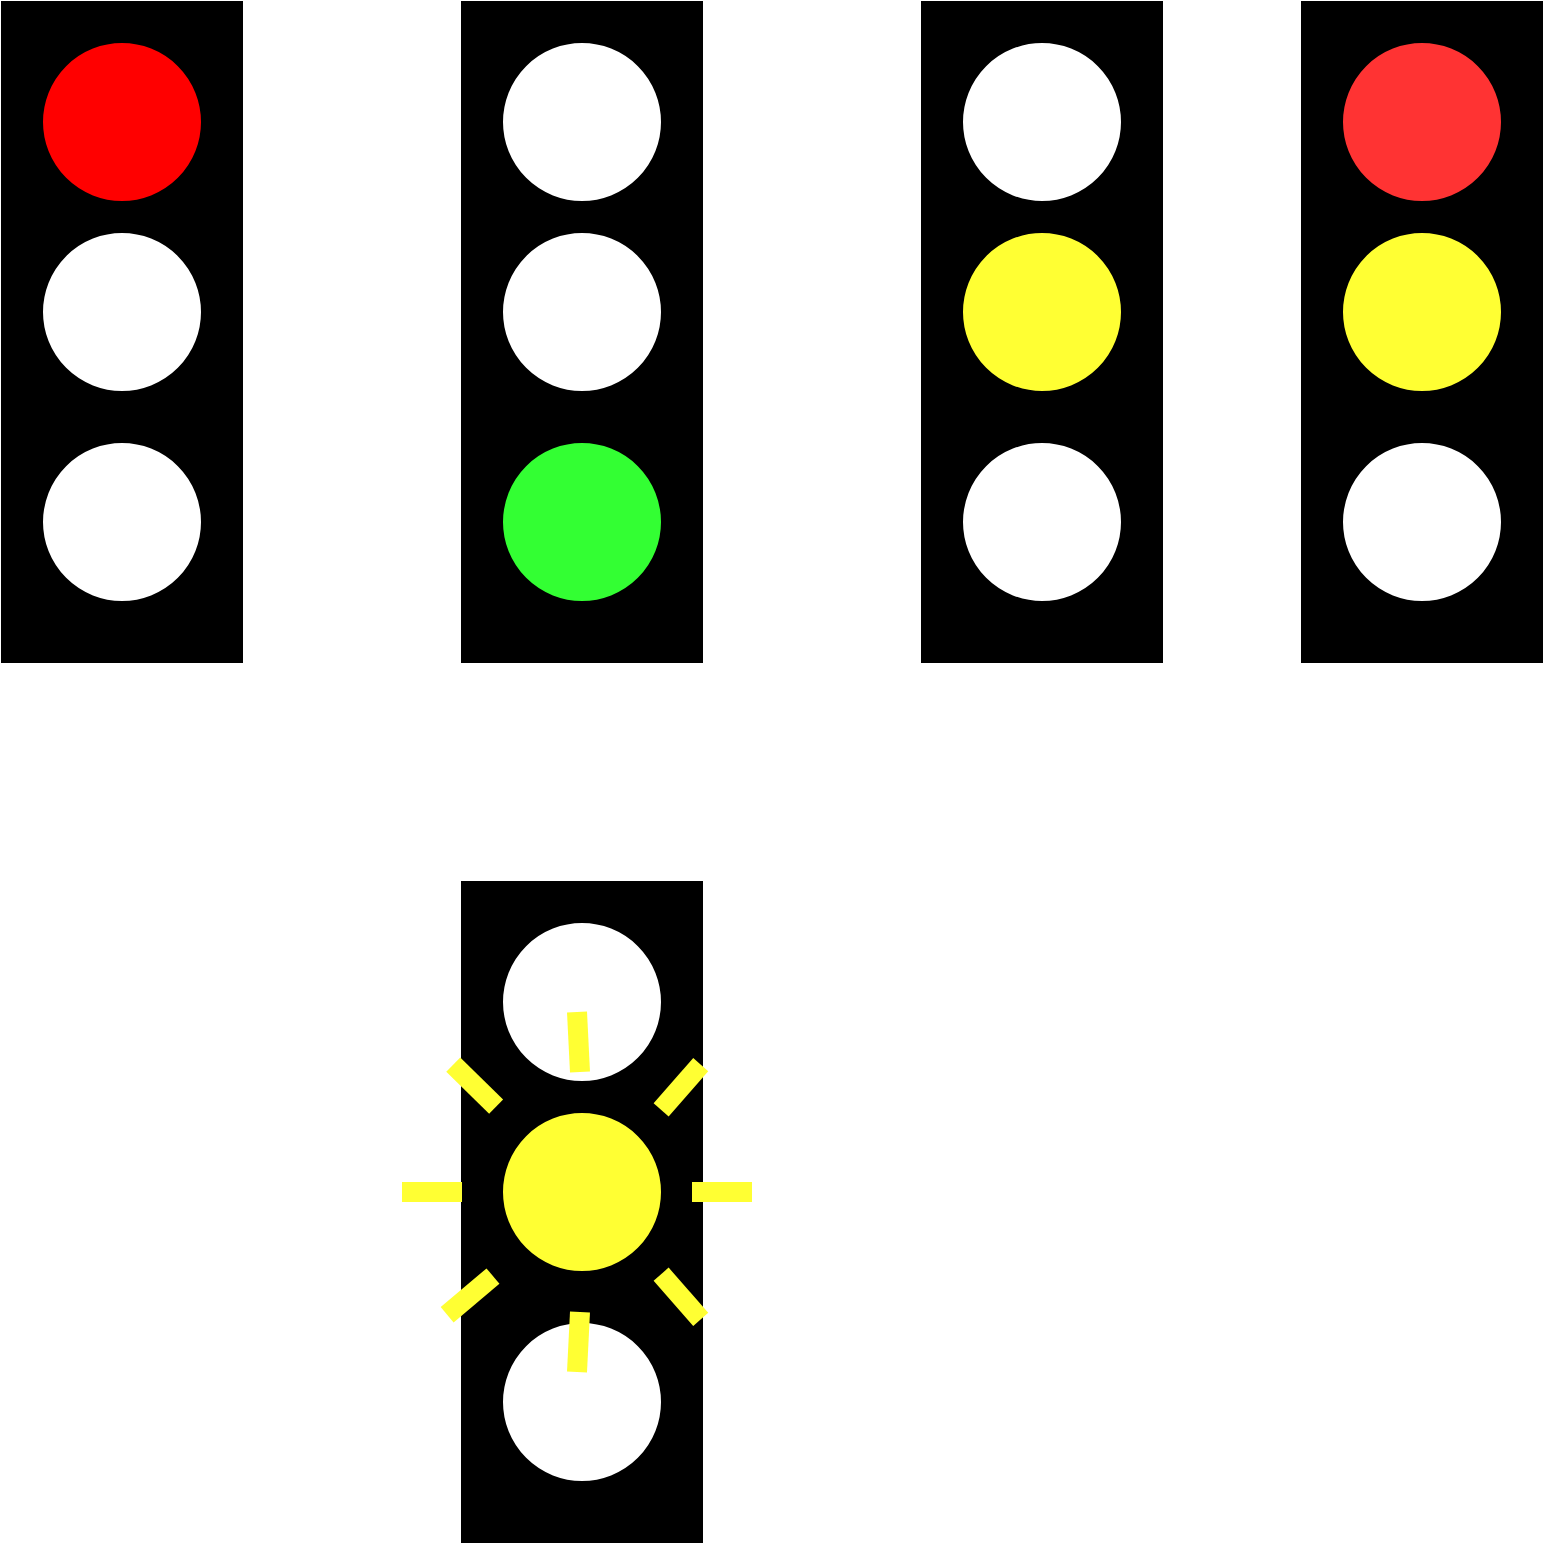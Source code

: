 <mxfile version="16.5.1" type="device"><diagram id="faycCg3gzmE_fGe9RiQ0" name="1 oldal"><mxGraphModel dx="1102" dy="1025" grid="1" gridSize="10" guides="1" tooltips="1" connect="1" arrows="1" fold="1" page="1" pageScale="1" pageWidth="1169" pageHeight="827" math="0" shadow="0"><root><mxCell id="0"/><mxCell id="1" parent="0"/><mxCell id="MLQy17mp2EPFSCvyL4nS-25" value="" style="group" vertex="1" connectable="0" parent="1"><mxGeometry x="400" y="610" width="135" height="330" as="geometry"/></mxCell><mxCell id="MLQy17mp2EPFSCvyL4nS-26" value="" style="rounded=0;whiteSpace=wrap;html=1;fillColor=#000000;" vertex="1" parent="MLQy17mp2EPFSCvyL4nS-25"><mxGeometry width="120" height="330" as="geometry"/></mxCell><mxCell id="MLQy17mp2EPFSCvyL4nS-27" value="" style="ellipse;whiteSpace=wrap;html=1;fillColor=#FFFFFF;" vertex="1" parent="MLQy17mp2EPFSCvyL4nS-25"><mxGeometry x="20" y="20" width="80" height="80" as="geometry"/></mxCell><mxCell id="MLQy17mp2EPFSCvyL4nS-28" value="" style="ellipse;whiteSpace=wrap;html=1;fillColor=#FFFF33;" vertex="1" parent="MLQy17mp2EPFSCvyL4nS-25"><mxGeometry x="20" y="115" width="80" height="80" as="geometry"/></mxCell><mxCell id="MLQy17mp2EPFSCvyL4nS-29" value="" style="ellipse;whiteSpace=wrap;html=1;" vertex="1" parent="MLQy17mp2EPFSCvyL4nS-25"><mxGeometry x="20" y="220" width="80" height="80" as="geometry"/></mxCell><mxCell id="MLQy17mp2EPFSCvyL4nS-32" value="" style="ellipse;whiteSpace=wrap;html=1;fillColor=none;strokeColor=none;" vertex="1" parent="1"><mxGeometry x="370" y="675" width="175" height="180" as="geometry"/></mxCell><mxCell id="MLQy17mp2EPFSCvyL4nS-33" value="" style="endArrow=none;html=1;rounded=0;entryX=0.5;entryY=1;entryDx=0;entryDy=0;dashed=1;strokeWidth=10;strokeColor=#FFFF33;exitX=0.5;exitY=1;exitDx=0;exitDy=0;" edge="1" parent="1" source="MLQy17mp2EPFSCvyL4nS-32" target="MLQy17mp2EPFSCvyL4nS-28"><mxGeometry width="50" height="50" relative="1" as="geometry"><mxPoint x="405.075" y="836.38" as="sourcePoint"/><mxPoint x="441.716" y="803.284" as="targetPoint"/></mxGeometry></mxCell><mxCell id="MLQy17mp2EPFSCvyL4nS-37" value="" style="endArrow=none;html=1;rounded=0;entryX=1;entryY=0.5;entryDx=0;entryDy=0;dashed=1;strokeWidth=10;strokeColor=#FFFF33;exitX=1;exitY=0.5;exitDx=0;exitDy=0;" edge="1" parent="1" source="MLQy17mp2EPFSCvyL4nS-32" target="MLQy17mp2EPFSCvyL4nS-28"><mxGeometry width="50" height="50" relative="1" as="geometry"><mxPoint x="359.245" y="711.23" as="sourcePoint"/><mxPoint x="498.284" y="746.716" as="targetPoint"/></mxGeometry></mxCell><mxCell id="MLQy17mp2EPFSCvyL4nS-38" value="" style="endArrow=none;html=1;rounded=0;entryX=1;entryY=1;entryDx=0;entryDy=0;dashed=1;strokeWidth=10;strokeColor=#FFFF33;exitX=1;exitY=1;exitDx=0;exitDy=0;" edge="1" parent="1" source="MLQy17mp2EPFSCvyL4nS-32" target="MLQy17mp2EPFSCvyL4nS-28"><mxGeometry width="50" height="50" relative="1" as="geometry"><mxPoint x="192.575" y="836.38" as="sourcePoint"/><mxPoint x="441.716" y="803.284" as="targetPoint"/></mxGeometry></mxCell><mxCell id="MLQy17mp2EPFSCvyL4nS-9" value="" style="group" vertex="1" connectable="0" parent="1"><mxGeometry x="170" y="170" width="120" height="330" as="geometry"/></mxCell><mxCell id="MLQy17mp2EPFSCvyL4nS-1" value="" style="rounded=0;whiteSpace=wrap;html=1;fillColor=#000000;" vertex="1" parent="MLQy17mp2EPFSCvyL4nS-9"><mxGeometry width="120" height="330" as="geometry"/></mxCell><mxCell id="MLQy17mp2EPFSCvyL4nS-2" value="" style="ellipse;whiteSpace=wrap;html=1;fillColor=#FF0000;" vertex="1" parent="MLQy17mp2EPFSCvyL4nS-9"><mxGeometry x="20" y="20" width="80" height="80" as="geometry"/></mxCell><mxCell id="MLQy17mp2EPFSCvyL4nS-3" value="" style="ellipse;whiteSpace=wrap;html=1;" vertex="1" parent="MLQy17mp2EPFSCvyL4nS-9"><mxGeometry x="20" y="115" width="80" height="80" as="geometry"/></mxCell><mxCell id="MLQy17mp2EPFSCvyL4nS-4" value="" style="ellipse;whiteSpace=wrap;html=1;" vertex="1" parent="MLQy17mp2EPFSCvyL4nS-9"><mxGeometry x="20" y="220" width="80" height="80" as="geometry"/></mxCell><mxCell id="MLQy17mp2EPFSCvyL4nS-10" value="" style="group" vertex="1" connectable="0" parent="1"><mxGeometry x="400" y="170" width="120" height="330" as="geometry"/></mxCell><mxCell id="MLQy17mp2EPFSCvyL4nS-11" value="" style="rounded=0;whiteSpace=wrap;html=1;fillColor=#000000;" vertex="1" parent="MLQy17mp2EPFSCvyL4nS-10"><mxGeometry width="120" height="330" as="geometry"/></mxCell><mxCell id="MLQy17mp2EPFSCvyL4nS-12" value="" style="ellipse;whiteSpace=wrap;html=1;fillColor=#FFFFFF;" vertex="1" parent="MLQy17mp2EPFSCvyL4nS-10"><mxGeometry x="20" y="20" width="80" height="80" as="geometry"/></mxCell><mxCell id="MLQy17mp2EPFSCvyL4nS-13" value="" style="ellipse;whiteSpace=wrap;html=1;" vertex="1" parent="MLQy17mp2EPFSCvyL4nS-10"><mxGeometry x="20" y="115" width="80" height="80" as="geometry"/></mxCell><mxCell id="MLQy17mp2EPFSCvyL4nS-14" value="" style="ellipse;whiteSpace=wrap;html=1;fillColor=#33FF33;" vertex="1" parent="MLQy17mp2EPFSCvyL4nS-10"><mxGeometry x="20" y="220" width="80" height="80" as="geometry"/></mxCell><mxCell id="MLQy17mp2EPFSCvyL4nS-15" value="" style="group" vertex="1" connectable="0" parent="1"><mxGeometry x="630" y="170" width="120" height="330" as="geometry"/></mxCell><mxCell id="MLQy17mp2EPFSCvyL4nS-16" value="" style="rounded=0;whiteSpace=wrap;html=1;fillColor=#000000;" vertex="1" parent="MLQy17mp2EPFSCvyL4nS-15"><mxGeometry width="120" height="330" as="geometry"/></mxCell><mxCell id="MLQy17mp2EPFSCvyL4nS-17" value="" style="ellipse;whiteSpace=wrap;html=1;fillColor=#FFFFFF;" vertex="1" parent="MLQy17mp2EPFSCvyL4nS-15"><mxGeometry x="20" y="20" width="80" height="80" as="geometry"/></mxCell><mxCell id="MLQy17mp2EPFSCvyL4nS-18" value="" style="ellipse;whiteSpace=wrap;html=1;fillColor=#FFFF33;" vertex="1" parent="MLQy17mp2EPFSCvyL4nS-15"><mxGeometry x="20" y="115" width="80" height="80" as="geometry"/></mxCell><mxCell id="MLQy17mp2EPFSCvyL4nS-19" value="" style="ellipse;whiteSpace=wrap;html=1;" vertex="1" parent="MLQy17mp2EPFSCvyL4nS-15"><mxGeometry x="20" y="220" width="80" height="80" as="geometry"/></mxCell><mxCell id="MLQy17mp2EPFSCvyL4nS-20" value="" style="group" vertex="1" connectable="0" parent="1"><mxGeometry x="820" y="170" width="120" height="330" as="geometry"/></mxCell><mxCell id="MLQy17mp2EPFSCvyL4nS-21" value="" style="rounded=0;whiteSpace=wrap;html=1;fillColor=#000000;" vertex="1" parent="MLQy17mp2EPFSCvyL4nS-20"><mxGeometry width="120" height="330" as="geometry"/></mxCell><mxCell id="MLQy17mp2EPFSCvyL4nS-22" value="" style="ellipse;whiteSpace=wrap;html=1;fillColor=#FF3333;" vertex="1" parent="MLQy17mp2EPFSCvyL4nS-20"><mxGeometry x="20" y="20" width="80" height="80" as="geometry"/></mxCell><mxCell id="MLQy17mp2EPFSCvyL4nS-23" value="" style="ellipse;whiteSpace=wrap;html=1;fillColor=#FFFF33;" vertex="1" parent="MLQy17mp2EPFSCvyL4nS-20"><mxGeometry x="20" y="115" width="80" height="80" as="geometry"/></mxCell><mxCell id="MLQy17mp2EPFSCvyL4nS-24" value="" style="ellipse;whiteSpace=wrap;html=1;" vertex="1" parent="MLQy17mp2EPFSCvyL4nS-20"><mxGeometry x="20" y="220" width="80" height="80" as="geometry"/></mxCell><mxCell id="MLQy17mp2EPFSCvyL4nS-30" value="" style="endArrow=none;html=1;rounded=0;entryX=0;entryY=0.5;entryDx=0;entryDy=0;dashed=1;strokeWidth=10;strokeColor=#FFFF33;exitX=0;exitY=0.5;exitDx=0;exitDy=0;" edge="1" parent="1" source="MLQy17mp2EPFSCvyL4nS-32" target="MLQy17mp2EPFSCvyL4nS-28"><mxGeometry width="50" height="50" relative="1" as="geometry"><mxPoint x="360" y="765" as="sourcePoint"/><mxPoint x="380" y="760" as="targetPoint"/></mxGeometry></mxCell><mxCell id="MLQy17mp2EPFSCvyL4nS-31" value="" style="endArrow=none;html=1;rounded=0;entryX=0;entryY=1;entryDx=0;entryDy=0;dashed=1;strokeWidth=10;strokeColor=#FFFF33;exitX=0.129;exitY=0.841;exitDx=0;exitDy=0;exitPerimeter=0;" edge="1" parent="1" source="MLQy17mp2EPFSCvyL4nS-32" target="MLQy17mp2EPFSCvyL4nS-28"><mxGeometry width="50" height="50" relative="1" as="geometry"><mxPoint x="390" y="830" as="sourcePoint"/><mxPoint x="430" y="775" as="targetPoint"/></mxGeometry></mxCell><mxCell id="MLQy17mp2EPFSCvyL4nS-34" value="" style="endArrow=none;html=1;rounded=0;entryX=0;entryY=0;entryDx=0;entryDy=0;dashed=1;strokeWidth=10;strokeColor=#FFFF33;exitX=0;exitY=0;exitDx=0;exitDy=0;" edge="1" parent="1" source="MLQy17mp2EPFSCvyL4nS-32" target="MLQy17mp2EPFSCvyL4nS-28"><mxGeometry width="50" height="50" relative="1" as="geometry"><mxPoint x="210.0" y="775" as="sourcePoint"/><mxPoint x="430" y="775" as="targetPoint"/></mxGeometry></mxCell><mxCell id="MLQy17mp2EPFSCvyL4nS-35" value="" style="endArrow=none;html=1;rounded=0;entryX=0.5;entryY=0;entryDx=0;entryDy=0;dashed=1;strokeWidth=10;strokeColor=#FFFF33;exitX=0.5;exitY=0;exitDx=0;exitDy=0;" edge="1" parent="1" source="MLQy17mp2EPFSCvyL4nS-32" target="MLQy17mp2EPFSCvyL4nS-28"><mxGeometry width="50" height="50" relative="1" as="geometry"><mxPoint x="235.755" y="711.23" as="sourcePoint"/><mxPoint x="441.716" y="746.716" as="targetPoint"/></mxGeometry></mxCell><mxCell id="MLQy17mp2EPFSCvyL4nS-36" value="" style="endArrow=none;html=1;rounded=0;entryX=1;entryY=0;entryDx=0;entryDy=0;dashed=1;strokeWidth=10;strokeColor=#FFFF33;exitX=1;exitY=0;exitDx=0;exitDy=0;" edge="1" parent="1" source="MLQy17mp2EPFSCvyL4nS-32" target="MLQy17mp2EPFSCvyL4nS-28"><mxGeometry width="50" height="50" relative="1" as="geometry"><mxPoint x="297.5" y="685" as="sourcePoint"/><mxPoint x="470" y="735" as="targetPoint"/></mxGeometry></mxCell></root></mxGraphModel></diagram></mxfile>